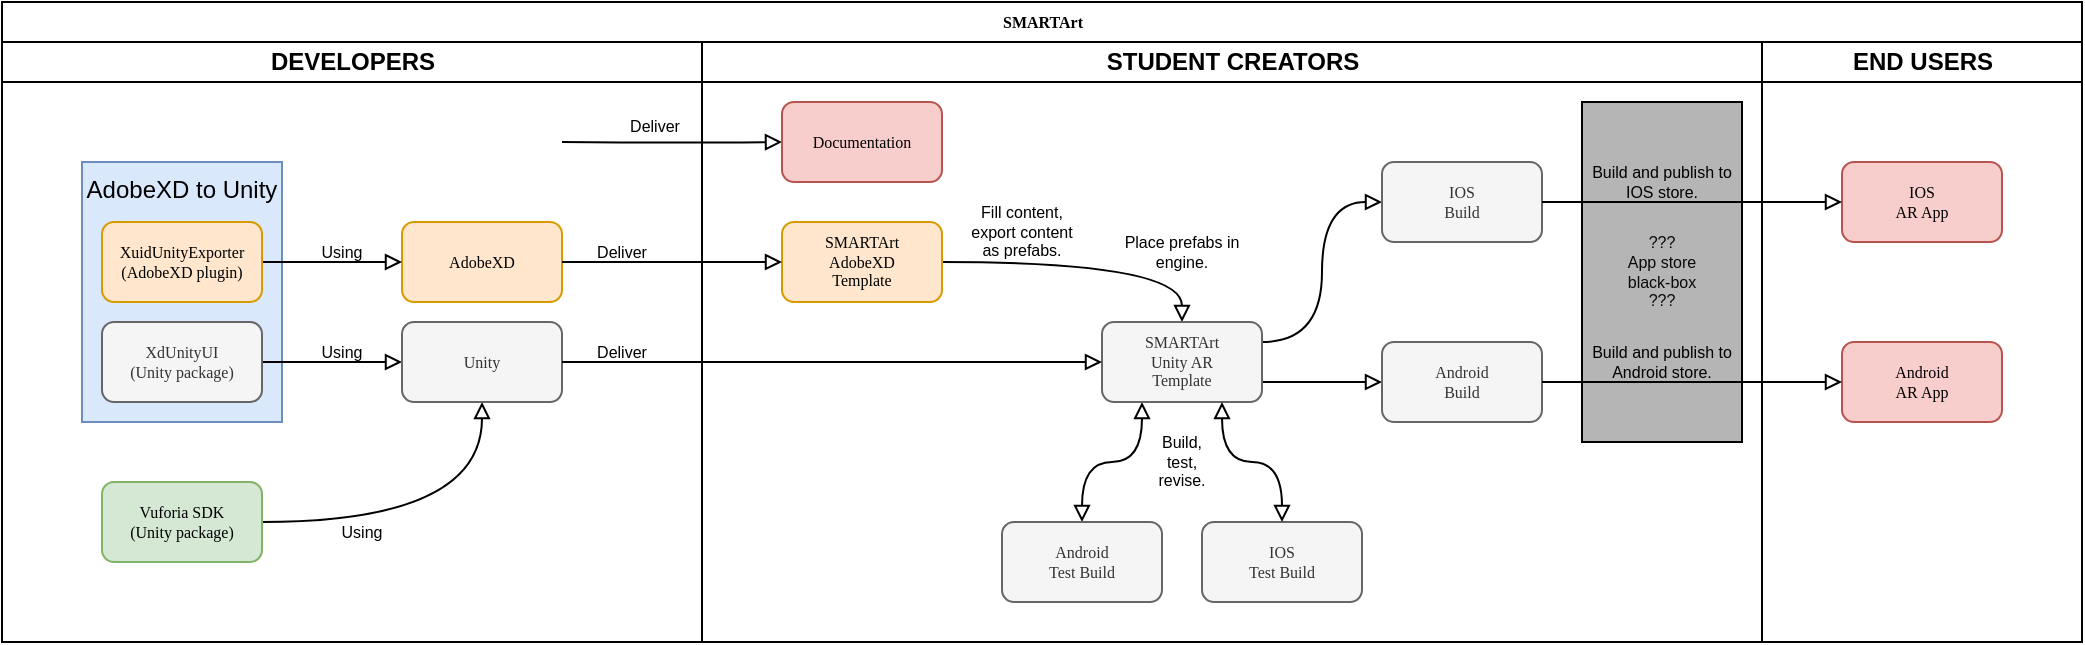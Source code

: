 <mxfile version="14.7.6" type="device"><diagram name="Page-1" id="74e2e168-ea6b-b213-b513-2b3c1d86103e"><mxGraphModel dx="1185" dy="644" grid="1" gridSize="10" guides="1" tooltips="1" connect="1" arrows="1" fold="1" page="1" pageScale="1" pageWidth="1100" pageHeight="850" background="none" math="0" shadow="0"><root><mxCell id="0"/><mxCell id="1" parent="0"/><mxCell id="77e6c97f196da883-1" value="SMARTArt" style="swimlane;html=1;childLayout=stackLayout;startSize=20;rounded=0;shadow=0;labelBackgroundColor=none;strokeWidth=1;fontFamily=Verdana;fontSize=8;align=center;" parent="1" vertex="1"><mxGeometry x="40" y="40" width="1040" height="320" as="geometry"/></mxCell><mxCell id="77e6c97f196da883-2" value="DEVELOPERS" style="swimlane;html=1;startSize=20;" parent="77e6c97f196da883-1" vertex="1"><mxGeometry y="20" width="350" height="300" as="geometry"/></mxCell><mxCell id="z8pVA3DSjCZ0mXIyttbP-4" value="AdobeXD to Unity" style="rounded=0;whiteSpace=wrap;html=1;fillColor=#dae8fc;strokeColor=#6c8ebf;verticalAlign=top;" parent="77e6c97f196da883-2" vertex="1"><mxGeometry x="40" y="60" width="100" height="130" as="geometry"/></mxCell><mxCell id="77e6c97f196da883-8" value="AdobeXD" style="rounded=1;whiteSpace=wrap;html=1;shadow=0;labelBackgroundColor=none;strokeWidth=1;fontFamily=Verdana;fontSize=8;align=center;fillColor=#ffe6cc;strokeColor=#d79b00;" parent="77e6c97f196da883-2" vertex="1"><mxGeometry x="200" y="90" width="80" height="40" as="geometry"/></mxCell><mxCell id="z8pVA3DSjCZ0mXIyttbP-5" style="edgeStyle=orthogonalEdgeStyle;rounded=0;orthogonalLoop=1;jettySize=auto;html=1;entryX=0;entryY=0.5;entryDx=0;entryDy=0;curved=1;endArrow=block;endFill=0;" parent="77e6c97f196da883-2" source="77e6c97f196da883-9" target="77e6c97f196da883-8" edge="1"><mxGeometry relative="1" as="geometry"/></mxCell><mxCell id="77e6c97f196da883-9" value="XuidUnityExporter&lt;br&gt;(AdobeXD plugin)" style="rounded=1;whiteSpace=wrap;html=1;shadow=0;labelBackgroundColor=none;strokeWidth=1;fontFamily=Verdana;fontSize=8;align=center;fillColor=#ffe6cc;strokeColor=#d79b00;" parent="77e6c97f196da883-2" vertex="1"><mxGeometry x="50" y="90" width="80" height="40" as="geometry"/></mxCell><mxCell id="z8pVA3DSjCZ0mXIyttbP-6" style="edgeStyle=orthogonalEdgeStyle;rounded=0;orthogonalLoop=1;jettySize=auto;html=1;entryX=0;entryY=0.5;entryDx=0;entryDy=0;curved=1;endArrow=block;endFill=0;" parent="77e6c97f196da883-2" source="z8pVA3DSjCZ0mXIyttbP-1" target="z8pVA3DSjCZ0mXIyttbP-3" edge="1"><mxGeometry relative="1" as="geometry"/></mxCell><mxCell id="z8pVA3DSjCZ0mXIyttbP-1" value="XdUnityUI&lt;br&gt;(Unity package)" style="rounded=1;whiteSpace=wrap;html=1;shadow=0;labelBackgroundColor=none;strokeWidth=1;fontFamily=Verdana;fontSize=8;align=center;fillColor=#f5f5f5;strokeColor=#666666;fontColor=#333333;" parent="77e6c97f196da883-2" vertex="1"><mxGeometry x="50" y="140" width="80" height="40" as="geometry"/></mxCell><mxCell id="z8pVA3DSjCZ0mXIyttbP-8" style="edgeStyle=orthogonalEdgeStyle;rounded=0;orthogonalLoop=1;jettySize=auto;html=1;entryX=0.5;entryY=1;entryDx=0;entryDy=0;curved=1;endArrow=block;endFill=0;" parent="77e6c97f196da883-2" source="z8pVA3DSjCZ0mXIyttbP-2" target="z8pVA3DSjCZ0mXIyttbP-3" edge="1"><mxGeometry relative="1" as="geometry"/></mxCell><mxCell id="z8pVA3DSjCZ0mXIyttbP-2" value="Vuforia SDK&lt;br&gt;(Unity package)" style="rounded=1;whiteSpace=wrap;html=1;shadow=0;labelBackgroundColor=none;strokeWidth=1;fontFamily=Verdana;fontSize=8;align=center;fillColor=#d5e8d4;strokeColor=#82b366;" parent="77e6c97f196da883-2" vertex="1"><mxGeometry x="50" y="220" width="80" height="40" as="geometry"/></mxCell><mxCell id="z8pVA3DSjCZ0mXIyttbP-3" value="Unity" style="rounded=1;whiteSpace=wrap;html=1;shadow=0;labelBackgroundColor=none;strokeWidth=1;fontFamily=Verdana;fontSize=8;align=center;fillColor=#f5f5f5;strokeColor=#666666;fontColor=#333333;" parent="77e6c97f196da883-2" vertex="1"><mxGeometry x="200" y="140" width="80" height="40" as="geometry"/></mxCell><mxCell id="z8pVA3DSjCZ0mXIyttbP-31" value="Deliver" style="text;html=1;strokeColor=none;fillColor=none;align=center;verticalAlign=middle;whiteSpace=wrap;rounded=0;fontSize=8;" parent="77e6c97f196da883-2" vertex="1"><mxGeometry x="290" y="100" width="40" height="10" as="geometry"/></mxCell><mxCell id="z8pVA3DSjCZ0mXIyttbP-35" value="Deliver" style="text;html=1;strokeColor=none;fillColor=none;align=center;verticalAlign=middle;whiteSpace=wrap;rounded=0;fontSize=8;" parent="77e6c97f196da883-2" vertex="1"><mxGeometry x="290" y="150" width="40" height="10" as="geometry"/></mxCell><mxCell id="z8pVA3DSjCZ0mXIyttbP-36" value="Using" style="text;html=1;strokeColor=none;fillColor=none;align=center;verticalAlign=middle;whiteSpace=wrap;rounded=0;fontSize=8;" parent="77e6c97f196da883-2" vertex="1"><mxGeometry x="150" y="150" width="40" height="10" as="geometry"/></mxCell><mxCell id="z8pVA3DSjCZ0mXIyttbP-37" value="Using" style="text;html=1;strokeColor=none;fillColor=none;align=center;verticalAlign=middle;whiteSpace=wrap;rounded=0;fontSize=8;" parent="77e6c97f196da883-2" vertex="1"><mxGeometry x="150" y="100" width="40" height="10" as="geometry"/></mxCell><mxCell id="z8pVA3DSjCZ0mXIyttbP-38" value="Using" style="text;html=1;strokeColor=none;fillColor=none;align=center;verticalAlign=middle;whiteSpace=wrap;rounded=0;fontSize=8;" parent="77e6c97f196da883-2" vertex="1"><mxGeometry x="160" y="240" width="40" height="10" as="geometry"/></mxCell><mxCell id="oBgQ4Y1Tp9Z_zCwcT4QA-3" style="edgeStyle=orthogonalEdgeStyle;curved=1;rounded=0;orthogonalLoop=1;jettySize=auto;html=1;entryX=0;entryY=0.5;entryDx=0;entryDy=0;endArrow=block;endFill=0;" edge="1" parent="77e6c97f196da883-1" target="oBgQ4Y1Tp9Z_zCwcT4QA-1"><mxGeometry relative="1" as="geometry"><mxPoint x="280" y="70" as="sourcePoint"/><mxPoint x="380" y="70" as="targetPoint"/></mxGeometry></mxCell><mxCell id="oBgQ4Y1Tp9Z_zCwcT4QA-4" value="&lt;font style=&quot;font-size: 8px&quot;&gt;Deliver&lt;/font&gt;" style="edgeLabel;html=1;align=center;verticalAlign=middle;resizable=0;points=[];" vertex="1" connectable="0" parent="oBgQ4Y1Tp9Z_zCwcT4QA-3"><mxGeometry x="-0.178" y="-1" relative="1" as="geometry"><mxPoint y="-11" as="offset"/></mxGeometry></mxCell><mxCell id="77e6c97f196da883-3" value="STUDENT CREATORS" style="swimlane;html=1;startSize=20;" parent="77e6c97f196da883-1" vertex="1"><mxGeometry x="350" y="20" width="530" height="300" as="geometry"><mxRectangle x="160" y="20" width="30" height="730" as="alternateBounds"/></mxGeometry></mxCell><mxCell id="z8pVA3DSjCZ0mXIyttbP-40" value="&lt;font color=&quot;#0a0a0a&quot;&gt;???&lt;br&gt;App store&lt;br&gt;black-box&lt;br&gt;???&lt;/font&gt;" style="rounded=0;whiteSpace=wrap;html=1;fontSize=8;verticalAlign=middle;labelBackgroundColor=none;align=center;fillColor=#B5B5B5;" parent="77e6c97f196da883-3" vertex="1"><mxGeometry x="440" y="30" width="80" height="170" as="geometry"/></mxCell><mxCell id="z8pVA3DSjCZ0mXIyttbP-14" style="edgeStyle=orthogonalEdgeStyle;curved=1;rounded=0;orthogonalLoop=1;jettySize=auto;html=1;entryX=0.5;entryY=0;entryDx=0;entryDy=0;endArrow=block;endFill=0;" parent="77e6c97f196da883-3" source="z8pVA3DSjCZ0mXIyttbP-9" target="z8pVA3DSjCZ0mXIyttbP-10" edge="1"><mxGeometry relative="1" as="geometry"/></mxCell><mxCell id="z8pVA3DSjCZ0mXIyttbP-9" value="SMARTArt&lt;br&gt;AdobeXD&lt;br&gt;Template" style="rounded=1;whiteSpace=wrap;html=1;shadow=0;labelBackgroundColor=none;strokeWidth=1;fontFamily=Verdana;fontSize=8;align=center;fillColor=#ffe6cc;strokeColor=#d79b00;" parent="77e6c97f196da883-3" vertex="1"><mxGeometry x="40" y="90" width="80" height="40" as="geometry"/></mxCell><mxCell id="z8pVA3DSjCZ0mXIyttbP-44" style="edgeStyle=orthogonalEdgeStyle;curved=1;rounded=0;orthogonalLoop=1;jettySize=auto;html=1;entryX=0.5;entryY=0;entryDx=0;entryDy=0;labelBackgroundColor=none;fontSize=8;endArrow=block;endFill=0;verticalAlign=top;startArrow=block;startFill=0;exitX=0.25;exitY=1;exitDx=0;exitDy=0;" parent="77e6c97f196da883-3" source="z8pVA3DSjCZ0mXIyttbP-10" target="z8pVA3DSjCZ0mXIyttbP-43" edge="1"><mxGeometry relative="1" as="geometry"/></mxCell><mxCell id="z8pVA3DSjCZ0mXIyttbP-54" style="edgeStyle=orthogonalEdgeStyle;curved=1;rounded=0;orthogonalLoop=1;jettySize=auto;html=1;entryX=0;entryY=0.5;entryDx=0;entryDy=0;labelBackgroundColor=none;fontSize=8;startArrow=none;startFill=0;endArrow=block;endFill=0;verticalAlign=top;exitX=1;exitY=0.75;exitDx=0;exitDy=0;" parent="77e6c97f196da883-3" source="z8pVA3DSjCZ0mXIyttbP-10" target="z8pVA3DSjCZ0mXIyttbP-53" edge="1"><mxGeometry relative="1" as="geometry"/></mxCell><mxCell id="z8pVA3DSjCZ0mXIyttbP-55" style="edgeStyle=orthogonalEdgeStyle;curved=1;rounded=0;orthogonalLoop=1;jettySize=auto;html=1;entryX=0;entryY=0.5;entryDx=0;entryDy=0;labelBackgroundColor=none;fontSize=8;startArrow=none;startFill=0;endArrow=block;endFill=0;verticalAlign=top;exitX=1;exitY=0.25;exitDx=0;exitDy=0;" parent="77e6c97f196da883-3" source="z8pVA3DSjCZ0mXIyttbP-10" target="z8pVA3DSjCZ0mXIyttbP-52" edge="1"><mxGeometry relative="1" as="geometry"/></mxCell><mxCell id="z8pVA3DSjCZ0mXIyttbP-10" value="SMARTArt&lt;br&gt;Unity AR&lt;br&gt;Template" style="rounded=1;whiteSpace=wrap;html=1;shadow=0;labelBackgroundColor=none;strokeWidth=1;fontFamily=Verdana;fontSize=8;align=center;fillColor=#f5f5f5;strokeColor=#666666;fontColor=#333333;" parent="77e6c97f196da883-3" vertex="1"><mxGeometry x="200" y="140" width="80" height="40" as="geometry"/></mxCell><mxCell id="z8pVA3DSjCZ0mXIyttbP-29" value="Fill content, export content as prefabs." style="text;html=1;strokeColor=none;fillColor=none;align=center;verticalAlign=middle;whiteSpace=wrap;rounded=0;fontSize=8;" parent="77e6c97f196da883-3" vertex="1"><mxGeometry x="130" y="80" width="60" height="30" as="geometry"/></mxCell><mxCell id="z8pVA3DSjCZ0mXIyttbP-39" value="Place prefabs in engine." style="text;html=1;strokeColor=none;fillColor=none;align=center;verticalAlign=middle;whiteSpace=wrap;rounded=0;fontSize=8;" parent="77e6c97f196da883-3" vertex="1"><mxGeometry x="210" y="90" width="60" height="30" as="geometry"/></mxCell><mxCell id="z8pVA3DSjCZ0mXIyttbP-43" value="Android&lt;br&gt;Test Build" style="rounded=1;whiteSpace=wrap;html=1;shadow=0;labelBackgroundColor=none;strokeWidth=1;fontFamily=Verdana;fontSize=8;align=center;fillColor=#f5f5f5;strokeColor=#666666;fontColor=#333333;" parent="77e6c97f196da883-3" vertex="1"><mxGeometry x="150" y="240" width="80" height="40" as="geometry"/></mxCell><mxCell id="z8pVA3DSjCZ0mXIyttbP-48" value="Build, test, revise." style="text;html=1;strokeColor=none;fillColor=none;align=center;verticalAlign=middle;whiteSpace=wrap;rounded=0;fontSize=8;" parent="77e6c97f196da883-3" vertex="1"><mxGeometry x="225" y="200" width="30" height="20" as="geometry"/></mxCell><mxCell id="z8pVA3DSjCZ0mXIyttbP-49" value="Build and publish to Android store." style="text;html=1;strokeColor=none;fillColor=none;align=center;verticalAlign=middle;whiteSpace=wrap;rounded=0;fontSize=8;" parent="77e6c97f196da883-3" vertex="1"><mxGeometry x="440" y="150" width="80" height="20" as="geometry"/></mxCell><mxCell id="z8pVA3DSjCZ0mXIyttbP-50" value="IOS&lt;br&gt;Test Build" style="rounded=1;whiteSpace=wrap;html=1;shadow=0;labelBackgroundColor=none;strokeWidth=1;fontFamily=Verdana;fontSize=8;align=center;fillColor=#f5f5f5;strokeColor=#666666;fontColor=#333333;" parent="77e6c97f196da883-3" vertex="1"><mxGeometry x="250" y="240" width="80" height="40" as="geometry"/></mxCell><mxCell id="z8pVA3DSjCZ0mXIyttbP-51" style="edgeStyle=orthogonalEdgeStyle;curved=1;rounded=0;orthogonalLoop=1;jettySize=auto;html=1;entryX=0.5;entryY=0;entryDx=0;entryDy=0;labelBackgroundColor=none;fontSize=8;endArrow=block;endFill=0;verticalAlign=top;startArrow=block;startFill=0;exitX=0.75;exitY=1;exitDx=0;exitDy=0;" parent="77e6c97f196da883-3" source="z8pVA3DSjCZ0mXIyttbP-10" target="z8pVA3DSjCZ0mXIyttbP-50" edge="1"><mxGeometry relative="1" as="geometry"><mxPoint x="365.0" y="160" as="sourcePoint"/><mxPoint x="315" y="200" as="targetPoint"/></mxGeometry></mxCell><mxCell id="z8pVA3DSjCZ0mXIyttbP-52" value="IOS&lt;br&gt;Build" style="rounded=1;whiteSpace=wrap;html=1;shadow=0;labelBackgroundColor=none;strokeWidth=1;fontFamily=Verdana;fontSize=8;align=center;fillColor=#f5f5f5;strokeColor=#666666;fontColor=#333333;" parent="77e6c97f196da883-3" vertex="1"><mxGeometry x="340" y="60" width="80" height="40" as="geometry"/></mxCell><mxCell id="z8pVA3DSjCZ0mXIyttbP-53" value="Android&lt;br&gt;Build" style="rounded=1;whiteSpace=wrap;html=1;shadow=0;labelBackgroundColor=none;strokeWidth=1;fontFamily=Verdana;fontSize=8;align=center;fillColor=#f5f5f5;strokeColor=#666666;fontColor=#333333;" parent="77e6c97f196da883-3" vertex="1"><mxGeometry x="340" y="150" width="80" height="40" as="geometry"/></mxCell><mxCell id="z8pVA3DSjCZ0mXIyttbP-59" value="Build and publish to IOS store." style="text;html=1;strokeColor=none;fillColor=none;align=center;verticalAlign=middle;whiteSpace=wrap;rounded=0;fontSize=8;" parent="77e6c97f196da883-3" vertex="1"><mxGeometry x="440" y="60" width="80" height="20" as="geometry"/></mxCell><mxCell id="oBgQ4Y1Tp9Z_zCwcT4QA-1" value="Documentation" style="rounded=1;whiteSpace=wrap;html=1;shadow=0;labelBackgroundColor=none;strokeWidth=1;fontFamily=Verdana;fontSize=8;align=center;fillColor=#f8cecc;strokeColor=#b85450;" vertex="1" parent="77e6c97f196da883-3"><mxGeometry x="40" y="30" width="80" height="40" as="geometry"/></mxCell><mxCell id="77e6c97f196da883-4" value="END USERS" style="swimlane;html=1;startSize=20;" parent="77e6c97f196da883-1" vertex="1"><mxGeometry x="880" y="20" width="160" height="300" as="geometry"/></mxCell><mxCell id="z8pVA3DSjCZ0mXIyttbP-13" value="IOS&lt;br&gt;AR App" style="rounded=1;whiteSpace=wrap;html=1;shadow=0;labelBackgroundColor=none;strokeWidth=1;fontFamily=Verdana;fontSize=8;align=center;fillColor=#f8cecc;strokeColor=#b85450;" parent="77e6c97f196da883-4" vertex="1"><mxGeometry x="40" y="60" width="80" height="40" as="geometry"/></mxCell><mxCell id="z8pVA3DSjCZ0mXIyttbP-56" value="Android&lt;br&gt;AR App" style="rounded=1;whiteSpace=wrap;html=1;shadow=0;labelBackgroundColor=none;strokeWidth=1;fontFamily=Verdana;fontSize=8;align=center;fillColor=#f8cecc;strokeColor=#b85450;" parent="77e6c97f196da883-4" vertex="1"><mxGeometry x="40" y="150" width="80" height="40" as="geometry"/></mxCell><mxCell id="z8pVA3DSjCZ0mXIyttbP-11" style="edgeStyle=orthogonalEdgeStyle;curved=1;rounded=0;orthogonalLoop=1;jettySize=auto;html=1;entryX=0;entryY=0.5;entryDx=0;entryDy=0;endArrow=block;endFill=0;" parent="77e6c97f196da883-1" source="77e6c97f196da883-8" target="z8pVA3DSjCZ0mXIyttbP-9" edge="1"><mxGeometry relative="1" as="geometry"/></mxCell><mxCell id="z8pVA3DSjCZ0mXIyttbP-12" style="edgeStyle=orthogonalEdgeStyle;curved=1;rounded=0;orthogonalLoop=1;jettySize=auto;html=1;entryX=0;entryY=0.5;entryDx=0;entryDy=0;endArrow=block;endFill=0;" parent="77e6c97f196da883-1" source="z8pVA3DSjCZ0mXIyttbP-3" target="z8pVA3DSjCZ0mXIyttbP-10" edge="1"><mxGeometry relative="1" as="geometry"/></mxCell><mxCell id="z8pVA3DSjCZ0mXIyttbP-57" style="edgeStyle=orthogonalEdgeStyle;curved=1;rounded=0;orthogonalLoop=1;jettySize=auto;html=1;entryX=0;entryY=0.5;entryDx=0;entryDy=0;labelBackgroundColor=none;fontSize=8;startArrow=none;startFill=0;endArrow=block;endFill=0;verticalAlign=top;" parent="77e6c97f196da883-1" source="z8pVA3DSjCZ0mXIyttbP-53" target="z8pVA3DSjCZ0mXIyttbP-56" edge="1"><mxGeometry relative="1" as="geometry"/></mxCell><mxCell id="z8pVA3DSjCZ0mXIyttbP-58" style="edgeStyle=orthogonalEdgeStyle;curved=1;rounded=0;orthogonalLoop=1;jettySize=auto;html=1;entryX=0;entryY=0.5;entryDx=0;entryDy=0;labelBackgroundColor=none;fontSize=8;startArrow=none;startFill=0;endArrow=block;endFill=0;verticalAlign=top;" parent="77e6c97f196da883-1" source="z8pVA3DSjCZ0mXIyttbP-52" target="z8pVA3DSjCZ0mXIyttbP-13" edge="1"><mxGeometry relative="1" as="geometry"/></mxCell></root></mxGraphModel></diagram></mxfile>